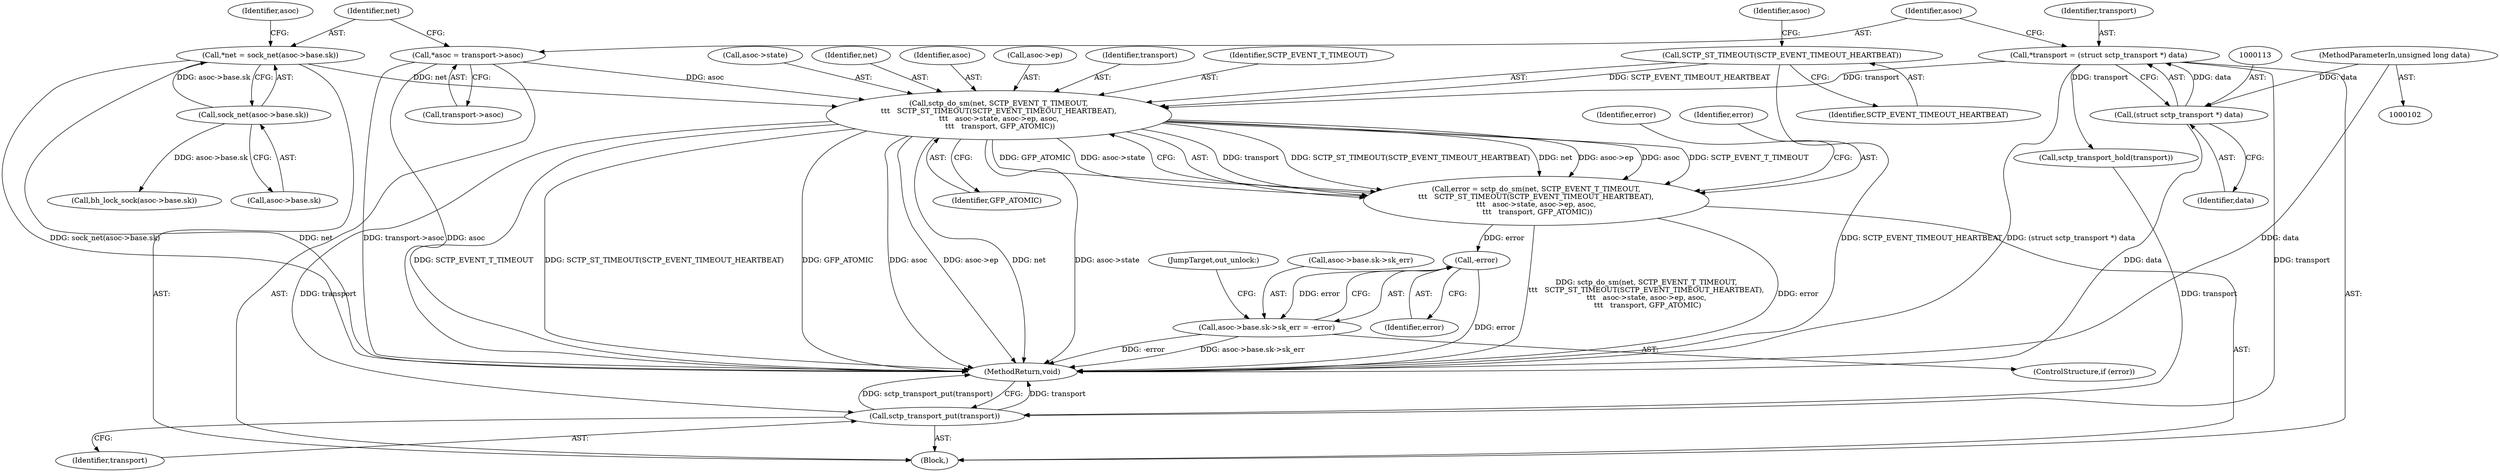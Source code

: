 digraph "1_linux_635682a14427d241bab7bbdeebb48a7d7b91638e@pointer" {
"1000169" [label="(Call,sctp_do_sm(net, SCTP_EVENT_T_TIMEOUT,\n\t\t\t   SCTP_ST_TIMEOUT(SCTP_EVENT_TIMEOUT_HEARTBEAT),\n\t\t\t   asoc->state, asoc->ep, asoc,\n \t\t\t   transport, GFP_ATOMIC))"];
"1000122" [label="(Call,*net = sock_net(asoc->base.sk))"];
"1000124" [label="(Call,sock_net(asoc->base.sk))"];
"1000172" [label="(Call,SCTP_ST_TIMEOUT(SCTP_EVENT_TIMEOUT_HEARTBEAT))"];
"1000116" [label="(Call,*asoc = transport->asoc)"];
"1000110" [label="(Call,*transport = (struct sctp_transport *) data)"];
"1000112" [label="(Call,(struct sctp_transport *) data)"];
"1000103" [label="(MethodParameterIn,unsigned long data)"];
"1000167" [label="(Call,error = sctp_do_sm(net, SCTP_EVENT_T_TIMEOUT,\n\t\t\t   SCTP_ST_TIMEOUT(SCTP_EVENT_TIMEOUT_HEARTBEAT),\n\t\t\t   asoc->state, asoc->ep, asoc,\n \t\t\t   transport, GFP_ATOMIC))"];
"1000193" [label="(Call,-error)"];
"1000185" [label="(Call,asoc->base.sk->sk_err = -error)"];
"1000202" [label="(Call,sctp_transport_put(transport))"];
"1000204" [label="(MethodReturn,void)"];
"1000125" [label="(Call,asoc->base.sk)"];
"1000111" [label="(Identifier,transport)"];
"1000170" [label="(Identifier,net)"];
"1000159" [label="(Call,sctp_transport_hold(transport))"];
"1000104" [label="(Block,)"];
"1000183" [label="(ControlStructure,if (error))"];
"1000203" [label="(Identifier,transport)"];
"1000180" [label="(Identifier,asoc)"];
"1000195" [label="(JumpTarget,out_unlock:)"];
"1000202" [label="(Call,sctp_transport_put(transport))"];
"1000193" [label="(Call,-error)"];
"1000182" [label="(Identifier,GFP_ATOMIC)"];
"1000194" [label="(Identifier,error)"];
"1000173" [label="(Identifier,SCTP_EVENT_TIMEOUT_HEARTBEAT)"];
"1000177" [label="(Call,asoc->ep)"];
"1000122" [label="(Call,*net = sock_net(asoc->base.sk))"];
"1000123" [label="(Identifier,net)"];
"1000112" [label="(Call,(struct sctp_transport *) data)"];
"1000114" [label="(Identifier,data)"];
"1000181" [label="(Identifier,transport)"];
"1000167" [label="(Call,error = sctp_do_sm(net, SCTP_EVENT_T_TIMEOUT,\n\t\t\t   SCTP_ST_TIMEOUT(SCTP_EVENT_TIMEOUT_HEARTBEAT),\n\t\t\t   asoc->state, asoc->ep, asoc,\n \t\t\t   transport, GFP_ATOMIC))"];
"1000103" [label="(MethodParameterIn,unsigned long data)"];
"1000110" [label="(Call,*transport = (struct sctp_transport *) data)"];
"1000124" [label="(Call,sock_net(asoc->base.sk))"];
"1000184" [label="(Identifier,error)"];
"1000117" [label="(Identifier,asoc)"];
"1000185" [label="(Call,asoc->base.sk->sk_err = -error)"];
"1000130" [label="(Call,bh_lock_sock(asoc->base.sk))"];
"1000169" [label="(Call,sctp_do_sm(net, SCTP_EVENT_T_TIMEOUT,\n\t\t\t   SCTP_ST_TIMEOUT(SCTP_EVENT_TIMEOUT_HEARTBEAT),\n\t\t\t   asoc->state, asoc->ep, asoc,\n \t\t\t   transport, GFP_ATOMIC))"];
"1000116" [label="(Call,*asoc = transport->asoc)"];
"1000171" [label="(Identifier,SCTP_EVENT_T_TIMEOUT)"];
"1000133" [label="(Identifier,asoc)"];
"1000168" [label="(Identifier,error)"];
"1000175" [label="(Identifier,asoc)"];
"1000186" [label="(Call,asoc->base.sk->sk_err)"];
"1000172" [label="(Call,SCTP_ST_TIMEOUT(SCTP_EVENT_TIMEOUT_HEARTBEAT))"];
"1000118" [label="(Call,transport->asoc)"];
"1000174" [label="(Call,asoc->state)"];
"1000169" -> "1000167"  [label="AST: "];
"1000169" -> "1000182"  [label="CFG: "];
"1000170" -> "1000169"  [label="AST: "];
"1000171" -> "1000169"  [label="AST: "];
"1000172" -> "1000169"  [label="AST: "];
"1000174" -> "1000169"  [label="AST: "];
"1000177" -> "1000169"  [label="AST: "];
"1000180" -> "1000169"  [label="AST: "];
"1000181" -> "1000169"  [label="AST: "];
"1000182" -> "1000169"  [label="AST: "];
"1000167" -> "1000169"  [label="CFG: "];
"1000169" -> "1000204"  [label="DDG: SCTP_ST_TIMEOUT(SCTP_EVENT_TIMEOUT_HEARTBEAT)"];
"1000169" -> "1000204"  [label="DDG: GFP_ATOMIC"];
"1000169" -> "1000204"  [label="DDG: asoc"];
"1000169" -> "1000204"  [label="DDG: SCTP_EVENT_T_TIMEOUT"];
"1000169" -> "1000204"  [label="DDG: asoc->ep"];
"1000169" -> "1000204"  [label="DDG: net"];
"1000169" -> "1000204"  [label="DDG: asoc->state"];
"1000169" -> "1000167"  [label="DDG: transport"];
"1000169" -> "1000167"  [label="DDG: SCTP_ST_TIMEOUT(SCTP_EVENT_TIMEOUT_HEARTBEAT)"];
"1000169" -> "1000167"  [label="DDG: net"];
"1000169" -> "1000167"  [label="DDG: asoc->ep"];
"1000169" -> "1000167"  [label="DDG: asoc"];
"1000169" -> "1000167"  [label="DDG: SCTP_EVENT_T_TIMEOUT"];
"1000169" -> "1000167"  [label="DDG: GFP_ATOMIC"];
"1000169" -> "1000167"  [label="DDG: asoc->state"];
"1000122" -> "1000169"  [label="DDG: net"];
"1000172" -> "1000169"  [label="DDG: SCTP_EVENT_TIMEOUT_HEARTBEAT"];
"1000116" -> "1000169"  [label="DDG: asoc"];
"1000110" -> "1000169"  [label="DDG: transport"];
"1000169" -> "1000202"  [label="DDG: transport"];
"1000122" -> "1000104"  [label="AST: "];
"1000122" -> "1000124"  [label="CFG: "];
"1000123" -> "1000122"  [label="AST: "];
"1000124" -> "1000122"  [label="AST: "];
"1000133" -> "1000122"  [label="CFG: "];
"1000122" -> "1000204"  [label="DDG: net"];
"1000122" -> "1000204"  [label="DDG: sock_net(asoc->base.sk)"];
"1000124" -> "1000122"  [label="DDG: asoc->base.sk"];
"1000124" -> "1000125"  [label="CFG: "];
"1000125" -> "1000124"  [label="AST: "];
"1000124" -> "1000130"  [label="DDG: asoc->base.sk"];
"1000172" -> "1000173"  [label="CFG: "];
"1000173" -> "1000172"  [label="AST: "];
"1000175" -> "1000172"  [label="CFG: "];
"1000172" -> "1000204"  [label="DDG: SCTP_EVENT_TIMEOUT_HEARTBEAT"];
"1000116" -> "1000104"  [label="AST: "];
"1000116" -> "1000118"  [label="CFG: "];
"1000117" -> "1000116"  [label="AST: "];
"1000118" -> "1000116"  [label="AST: "];
"1000123" -> "1000116"  [label="CFG: "];
"1000116" -> "1000204"  [label="DDG: transport->asoc"];
"1000116" -> "1000204"  [label="DDG: asoc"];
"1000110" -> "1000104"  [label="AST: "];
"1000110" -> "1000112"  [label="CFG: "];
"1000111" -> "1000110"  [label="AST: "];
"1000112" -> "1000110"  [label="AST: "];
"1000117" -> "1000110"  [label="CFG: "];
"1000110" -> "1000204"  [label="DDG: (struct sctp_transport *) data"];
"1000112" -> "1000110"  [label="DDG: data"];
"1000110" -> "1000159"  [label="DDG: transport"];
"1000110" -> "1000202"  [label="DDG: transport"];
"1000112" -> "1000114"  [label="CFG: "];
"1000113" -> "1000112"  [label="AST: "];
"1000114" -> "1000112"  [label="AST: "];
"1000112" -> "1000204"  [label="DDG: data"];
"1000103" -> "1000112"  [label="DDG: data"];
"1000103" -> "1000102"  [label="AST: "];
"1000103" -> "1000204"  [label="DDG: data"];
"1000167" -> "1000104"  [label="AST: "];
"1000168" -> "1000167"  [label="AST: "];
"1000184" -> "1000167"  [label="CFG: "];
"1000167" -> "1000204"  [label="DDG: sctp_do_sm(net, SCTP_EVENT_T_TIMEOUT,\n\t\t\t   SCTP_ST_TIMEOUT(SCTP_EVENT_TIMEOUT_HEARTBEAT),\n\t\t\t   asoc->state, asoc->ep, asoc,\n \t\t\t   transport, GFP_ATOMIC)"];
"1000167" -> "1000204"  [label="DDG: error"];
"1000167" -> "1000193"  [label="DDG: error"];
"1000193" -> "1000185"  [label="AST: "];
"1000193" -> "1000194"  [label="CFG: "];
"1000194" -> "1000193"  [label="AST: "];
"1000185" -> "1000193"  [label="CFG: "];
"1000193" -> "1000204"  [label="DDG: error"];
"1000193" -> "1000185"  [label="DDG: error"];
"1000185" -> "1000183"  [label="AST: "];
"1000186" -> "1000185"  [label="AST: "];
"1000195" -> "1000185"  [label="CFG: "];
"1000185" -> "1000204"  [label="DDG: asoc->base.sk->sk_err"];
"1000185" -> "1000204"  [label="DDG: -error"];
"1000202" -> "1000104"  [label="AST: "];
"1000202" -> "1000203"  [label="CFG: "];
"1000203" -> "1000202"  [label="AST: "];
"1000204" -> "1000202"  [label="CFG: "];
"1000202" -> "1000204"  [label="DDG: transport"];
"1000202" -> "1000204"  [label="DDG: sctp_transport_put(transport)"];
"1000159" -> "1000202"  [label="DDG: transport"];
}
